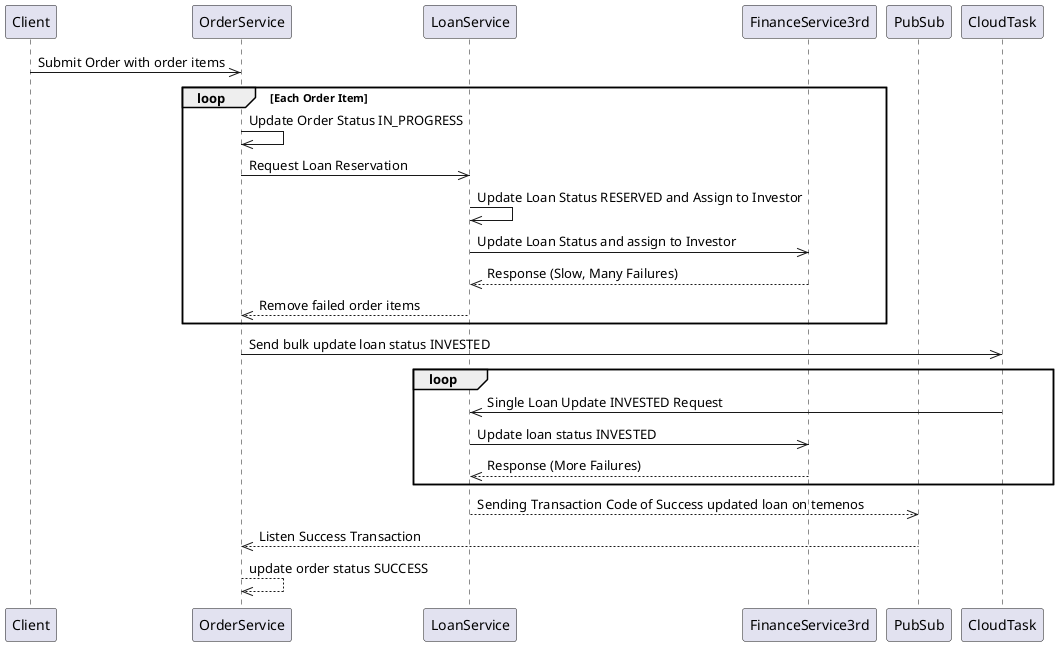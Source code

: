 @startuml Order System
  participant Client
  participant OrderService
  participant LoanService
  participant FinanceService3rd
  participant PubSub
  
  Client->>OrderService: Submit Order with order items
  loop Each Order Item
      OrderService->>OrderService: Update Order Status IN_PROGRESS
      OrderService->>LoanService: Request Loan Reservation
      LoanService->>LoanService: Update Loan Status RESERVED and Assign to Investor
      LoanService->>FinanceService3rd: Update Loan Status and assign to Investor
      FinanceService3rd-->>LoanService: Response (Slow, Many Failures)
      LoanService-->>OrderService: Remove failed order items
  end
  OrderService->>CloudTask: Send bulk update loan status INVESTED
  
  loop
    CloudTask->>LoanService: Single Loan Update INVESTED Request
    LoanService->>FinanceService3rd: Update loan status INVESTED
    FinanceService3rd-->>LoanService: Response (More Failures)
  end
  
  LoanService-->>PubSub: Sending Transaction Code of Success updated loan on temenos
  PubSub-->>OrderService: Listen Success Transaction
  OrderService-->>OrderService:  update order status SUCCESS
@enduml